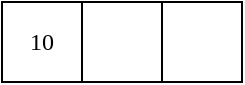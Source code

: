 <mxfile version="13.6.5" pages="12">
    <diagram id="jSflmeTWKZC5N9udb8eS" name="Page-1">
        <mxGraphModel dx="1402" dy="860" grid="1" gridSize="10" guides="1" tooltips="1" connect="1" arrows="1" fold="1" page="1" pageScale="1" pageWidth="800" pageHeight="800" math="0" shadow="0">
            <root>
                <mxCell id="0"/>
                <mxCell id="1" parent="0"/>
                <mxCell id="6" value="10" style="whiteSpace=wrap;html=1;aspect=fixed;fontFamily=Fira Code;" parent="1" vertex="1">
                    <mxGeometry x="340" y="40" width="40" height="40" as="geometry"/>
                </mxCell>
                <mxCell id="3sSBsssJ497s5XPA8a3r-6" value="" style="whiteSpace=wrap;html=1;aspect=fixed;fontFamily=Fira Code;" parent="1" vertex="1">
                    <mxGeometry x="380" y="40" width="40" height="40" as="geometry"/>
                </mxCell>
                <mxCell id="3sSBsssJ497s5XPA8a3r-7" value="" style="whiteSpace=wrap;html=1;aspect=fixed;fontFamily=Fira Code;" parent="1" vertex="1">
                    <mxGeometry x="420" y="40" width="40" height="40" as="geometry"/>
                </mxCell>
            </root>
        </mxGraphModel>
    </diagram>
    <diagram name="Copy of Page-1" id="vW4O04oCvlxqWSpvt2fV">
        <mxGraphModel dx="1402" dy="860" grid="1" gridSize="10" guides="1" tooltips="1" connect="1" arrows="1" fold="1" page="1" pageScale="1" pageWidth="800" pageHeight="800" math="0" shadow="0">
            <root>
                <mxCell id="edkmVFXcTQLYBrRiFU7G-0"/>
                <mxCell id="edkmVFXcTQLYBrRiFU7G-1" parent="edkmVFXcTQLYBrRiFU7G-0"/>
                <mxCell id="edkmVFXcTQLYBrRiFU7G-2" value="5" style="whiteSpace=wrap;html=1;aspect=fixed;fontFamily=Fira Code;" parent="edkmVFXcTQLYBrRiFU7G-1" vertex="1">
                    <mxGeometry x="340" y="40" width="40" height="40" as="geometry"/>
                </mxCell>
                <mxCell id="edkmVFXcTQLYBrRiFU7G-3" value="10" style="whiteSpace=wrap;html=1;aspect=fixed;fontFamily=Fira Code;" parent="edkmVFXcTQLYBrRiFU7G-1" vertex="1">
                    <mxGeometry x="380" y="40" width="40" height="40" as="geometry"/>
                </mxCell>
                <mxCell id="gsvmyzwYFbpRsst4HRaz-0" value="" style="whiteSpace=wrap;html=1;aspect=fixed;fontFamily=Fira Code;" parent="edkmVFXcTQLYBrRiFU7G-1" vertex="1">
                    <mxGeometry x="420" y="40" width="40" height="40" as="geometry"/>
                </mxCell>
            </root>
        </mxGraphModel>
    </diagram>
    <diagram name="Copy of Copy of Page-1" id="3f-eCcMz_Pz4XnxtALBP">
        <mxGraphModel dx="1402" dy="860" grid="1" gridSize="10" guides="1" tooltips="1" connect="1" arrows="1" fold="1" page="1" pageScale="1" pageWidth="800" pageHeight="800" math="0" shadow="0">
            <root>
                <mxCell id="F4AiqEDkDBKOchriZzQ6-0"/>
                <mxCell id="F4AiqEDkDBKOchriZzQ6-1" parent="F4AiqEDkDBKOchriZzQ6-0"/>
                <mxCell id="F4AiqEDkDBKOchriZzQ6-2" value="5" style="whiteSpace=wrap;html=1;aspect=fixed;fontFamily=Fira Code;" parent="F4AiqEDkDBKOchriZzQ6-1" vertex="1">
                    <mxGeometry x="340" y="40" width="40" height="40" as="geometry"/>
                </mxCell>
                <mxCell id="F4AiqEDkDBKOchriZzQ6-3" value="10" style="whiteSpace=wrap;html=1;aspect=fixed;fontFamily=Fira Code;" parent="F4AiqEDkDBKOchriZzQ6-1" vertex="1">
                    <mxGeometry x="380" y="40" width="40" height="40" as="geometry"/>
                </mxCell>
                <mxCell id="F4AiqEDkDBKOchriZzQ6-4" value="50" style="whiteSpace=wrap;html=1;aspect=fixed;fontFamily=Fira Code;" parent="F4AiqEDkDBKOchriZzQ6-1" vertex="1">
                    <mxGeometry x="420" y="40" width="40" height="40" as="geometry"/>
                </mxCell>
            </root>
        </mxGraphModel>
    </diagram>
    <diagram name="Copy of Copy of Copy of Page-1" id="cWSgJ4WwTyV_Buq5GDcI">
        <mxGraphModel dx="1402" dy="860" grid="1" gridSize="10" guides="1" tooltips="1" connect="1" arrows="1" fold="1" page="1" pageScale="1" pageWidth="800" pageHeight="800" math="0" shadow="0">
            <root>
                <mxCell id="eugpAuXFZZ59PvQqNU6A-0"/>
                <mxCell id="eugpAuXFZZ59PvQqNU6A-1" parent="eugpAuXFZZ59PvQqNU6A-0"/>
                <mxCell id="eugpAuXFZZ59PvQqNU6A-2" value="10" style="whiteSpace=wrap;html=1;aspect=fixed;fontFamily=Fira Code;" parent="eugpAuXFZZ59PvQqNU6A-1" vertex="1">
                    <mxGeometry x="340" y="40" width="40" height="40" as="geometry"/>
                </mxCell>
                <mxCell id="o6DHdoXIGCm-vmMk9d78-1" style="edgeStyle=none;rounded=0;orthogonalLoop=1;jettySize=auto;html=1;exitX=0;exitY=1;exitDx=0;exitDy=0;entryX=0.5;entryY=0;entryDx=0;entryDy=0;endArrow=none;endFill=0;fontFamily=Fira Code;" parent="eugpAuXFZZ59PvQqNU6A-1" source="eugpAuXFZZ59PvQqNU6A-3" target="3DvH5JIvGUksHtCnbaT4-1" edge="1">
                    <mxGeometry relative="1" as="geometry"/>
                </mxCell>
                <mxCell id="eugpAuXFZZ59PvQqNU6A-3" value="" style="whiteSpace=wrap;html=1;aspect=fixed;fontFamily=Fira Code;" parent="eugpAuXFZZ59PvQqNU6A-1" vertex="1">
                    <mxGeometry x="380" y="40" width="40" height="40" as="geometry"/>
                </mxCell>
                <mxCell id="eugpAuXFZZ59PvQqNU6A-4" value="" style="whiteSpace=wrap;html=1;aspect=fixed;fontFamily=Fira Code;" parent="eugpAuXFZZ59PvQqNU6A-1" vertex="1">
                    <mxGeometry x="420" y="40" width="40" height="40" as="geometry"/>
                </mxCell>
                <mxCell id="3DvH5JIvGUksHtCnbaT4-0" value="50" style="whiteSpace=wrap;html=1;aspect=fixed;fontFamily=Fira Code;" parent="eugpAuXFZZ59PvQqNU6A-1" vertex="1">
                    <mxGeometry x="260" y="120" width="40" height="40" as="geometry"/>
                </mxCell>
                <mxCell id="3DvH5JIvGUksHtCnbaT4-1" value="" style="whiteSpace=wrap;html=1;aspect=fixed;fontFamily=Fira Code;" parent="eugpAuXFZZ59PvQqNU6A-1" vertex="1">
                    <mxGeometry x="300" y="120" width="40" height="40" as="geometry"/>
                </mxCell>
                <mxCell id="3DvH5JIvGUksHtCnbaT4-2" value="" style="whiteSpace=wrap;html=1;aspect=fixed;fontFamily=Fira Code;" parent="eugpAuXFZZ59PvQqNU6A-1" vertex="1">
                    <mxGeometry x="340" y="120" width="40" height="40" as="geometry"/>
                </mxCell>
                <mxCell id="3DvH5JIvGUksHtCnbaT4-3" value="5" style="whiteSpace=wrap;html=1;aspect=fixed;fontFamily=Fira Code;" parent="eugpAuXFZZ59PvQqNU6A-1" vertex="1">
                    <mxGeometry x="100" y="120" width="40" height="40" as="geometry"/>
                </mxCell>
                <mxCell id="3DvH5JIvGUksHtCnbaT4-4" value="" style="whiteSpace=wrap;html=1;aspect=fixed;fontFamily=Fira Code;" parent="eugpAuXFZZ59PvQqNU6A-1" vertex="1">
                    <mxGeometry x="140" y="120" width="40" height="40" as="geometry"/>
                </mxCell>
                <mxCell id="o6DHdoXIGCm-vmMk9d78-0" style="edgeStyle=none;rounded=0;orthogonalLoop=1;jettySize=auto;html=1;exitX=0.5;exitY=0;exitDx=0;exitDy=0;entryX=0;entryY=1;entryDx=0;entryDy=0;endArrow=none;endFill=0;fontFamily=Fira Code;" parent="eugpAuXFZZ59PvQqNU6A-1" source="3DvH5JIvGUksHtCnbaT4-4" target="eugpAuXFZZ59PvQqNU6A-2" edge="1">
                    <mxGeometry relative="1" as="geometry"/>
                </mxCell>
                <mxCell id="3DvH5JIvGUksHtCnbaT4-5" value="" style="whiteSpace=wrap;html=1;aspect=fixed;fontFamily=Fira Code;" parent="eugpAuXFZZ59PvQqNU6A-1" vertex="1">
                    <mxGeometry x="180" y="120" width="40" height="40" as="geometry"/>
                </mxCell>
            </root>
        </mxGraphModel>
    </diagram>
    <diagram name="Copy of Copy of Copy of Copy of Page-1" id="ow6mjXKGOrk9qTL-9Fiu">
        <mxGraphModel dx="1402" dy="860" grid="1" gridSize="10" guides="1" tooltips="1" connect="1" arrows="1" fold="1" page="1" pageScale="1" pageWidth="800" pageHeight="800" math="0" shadow="0">
            <root>
                <mxCell id="bh-Q_smUvotEOLrtS8Co-0"/>
                <mxCell id="bh-Q_smUvotEOLrtS8Co-1" parent="bh-Q_smUvotEOLrtS8Co-0"/>
                <mxCell id="bh-Q_smUvotEOLrtS8Co-2" value="10" style="whiteSpace=wrap;html=1;aspect=fixed;fontFamily=Fira Code;" parent="bh-Q_smUvotEOLrtS8Co-1" vertex="1">
                    <mxGeometry x="340" y="40" width="40" height="40" as="geometry"/>
                </mxCell>
                <mxCell id="bh-Q_smUvotEOLrtS8Co-3" style="edgeStyle=none;rounded=0;orthogonalLoop=1;jettySize=auto;html=1;exitX=0;exitY=1;exitDx=0;exitDy=0;entryX=0.5;entryY=0;entryDx=0;entryDy=0;endArrow=none;endFill=0;fontFamily=Fira Code;" parent="bh-Q_smUvotEOLrtS8Co-1" source="bh-Q_smUvotEOLrtS8Co-4" target="bh-Q_smUvotEOLrtS8Co-7" edge="1">
                    <mxGeometry relative="1" as="geometry"/>
                </mxCell>
                <mxCell id="bh-Q_smUvotEOLrtS8Co-4" value="" style="whiteSpace=wrap;html=1;aspect=fixed;fontFamily=Fira Code;" parent="bh-Q_smUvotEOLrtS8Co-1" vertex="1">
                    <mxGeometry x="380" y="40" width="40" height="40" as="geometry"/>
                </mxCell>
                <mxCell id="bh-Q_smUvotEOLrtS8Co-5" value="" style="whiteSpace=wrap;html=1;aspect=fixed;fontFamily=Fira Code;" parent="bh-Q_smUvotEOLrtS8Co-1" vertex="1">
                    <mxGeometry x="420" y="40" width="40" height="40" as="geometry"/>
                </mxCell>
                <mxCell id="bh-Q_smUvotEOLrtS8Co-6" value="35" style="whiteSpace=wrap;html=1;aspect=fixed;fontFamily=Fira Code;" parent="bh-Q_smUvotEOLrtS8Co-1" vertex="1">
                    <mxGeometry x="260" y="120" width="40" height="40" as="geometry"/>
                </mxCell>
                <mxCell id="bh-Q_smUvotEOLrtS8Co-7" value="50" style="whiteSpace=wrap;html=1;aspect=fixed;fontFamily=Fira Code;" parent="bh-Q_smUvotEOLrtS8Co-1" vertex="1">
                    <mxGeometry x="300" y="120" width="40" height="40" as="geometry"/>
                </mxCell>
                <mxCell id="bh-Q_smUvotEOLrtS8Co-8" value="" style="whiteSpace=wrap;html=1;aspect=fixed;fontFamily=Fira Code;" parent="bh-Q_smUvotEOLrtS8Co-1" vertex="1">
                    <mxGeometry x="340" y="120" width="40" height="40" as="geometry"/>
                </mxCell>
                <mxCell id="bh-Q_smUvotEOLrtS8Co-9" value="5" style="whiteSpace=wrap;html=1;aspect=fixed;fontFamily=Fira Code;" parent="bh-Q_smUvotEOLrtS8Co-1" vertex="1">
                    <mxGeometry x="100" y="120" width="40" height="40" as="geometry"/>
                </mxCell>
                <mxCell id="bh-Q_smUvotEOLrtS8Co-10" value="" style="whiteSpace=wrap;html=1;aspect=fixed;fontFamily=Fira Code;" parent="bh-Q_smUvotEOLrtS8Co-1" vertex="1">
                    <mxGeometry x="140" y="120" width="40" height="40" as="geometry"/>
                </mxCell>
                <mxCell id="bh-Q_smUvotEOLrtS8Co-11" style="edgeStyle=none;rounded=0;orthogonalLoop=1;jettySize=auto;html=1;exitX=0.5;exitY=0;exitDx=0;exitDy=0;entryX=0;entryY=1;entryDx=0;entryDy=0;endArrow=none;endFill=0;fontFamily=Fira Code;" parent="bh-Q_smUvotEOLrtS8Co-1" source="bh-Q_smUvotEOLrtS8Co-10" target="bh-Q_smUvotEOLrtS8Co-2" edge="1">
                    <mxGeometry relative="1" as="geometry"/>
                </mxCell>
                <mxCell id="bh-Q_smUvotEOLrtS8Co-12" value="" style="whiteSpace=wrap;html=1;aspect=fixed;fontFamily=Fira Code;" parent="bh-Q_smUvotEOLrtS8Co-1" vertex="1">
                    <mxGeometry x="180" y="120" width="40" height="40" as="geometry"/>
                </mxCell>
            </root>
        </mxGraphModel>
    </diagram>
    <diagram name="Copy of Copy of Copy of Copy of Copy of Page-1" id="eTb29d6EsC4kxwq8kTm0">
        <mxGraphModel dx="1402" dy="860" grid="1" gridSize="10" guides="1" tooltips="1" connect="1" arrows="1" fold="1" page="1" pageScale="1" pageWidth="800" pageHeight="800" math="0" shadow="0">
            <root>
                <mxCell id="wp5Nh7wE5JxuKt0Tf9Hm-0"/>
                <mxCell id="wp5Nh7wE5JxuKt0Tf9Hm-1" parent="wp5Nh7wE5JxuKt0Tf9Hm-0"/>
                <mxCell id="wp5Nh7wE5JxuKt0Tf9Hm-2" value="10" style="whiteSpace=wrap;html=1;aspect=fixed;fontFamily=Fira Code;" parent="wp5Nh7wE5JxuKt0Tf9Hm-1" vertex="1">
                    <mxGeometry x="340" y="40" width="40" height="40" as="geometry"/>
                </mxCell>
                <mxCell id="wp5Nh7wE5JxuKt0Tf9Hm-3" style="edgeStyle=none;rounded=0;orthogonalLoop=1;jettySize=auto;html=1;exitX=0;exitY=1;exitDx=0;exitDy=0;entryX=0.5;entryY=0;entryDx=0;entryDy=0;endArrow=none;endFill=0;fontFamily=Fira Code;" parent="wp5Nh7wE5JxuKt0Tf9Hm-1" source="wp5Nh7wE5JxuKt0Tf9Hm-4" target="wp5Nh7wE5JxuKt0Tf9Hm-7" edge="1">
                    <mxGeometry relative="1" as="geometry"/>
                </mxCell>
                <mxCell id="wp5Nh7wE5JxuKt0Tf9Hm-4" value="" style="whiteSpace=wrap;html=1;aspect=fixed;fontFamily=Fira Code;" parent="wp5Nh7wE5JxuKt0Tf9Hm-1" vertex="1">
                    <mxGeometry x="380" y="40" width="40" height="40" as="geometry"/>
                </mxCell>
                <mxCell id="wp5Nh7wE5JxuKt0Tf9Hm-5" value="" style="whiteSpace=wrap;html=1;aspect=fixed;fontFamily=Fira Code;" parent="wp5Nh7wE5JxuKt0Tf9Hm-1" vertex="1">
                    <mxGeometry x="420" y="40" width="40" height="40" as="geometry"/>
                </mxCell>
                <mxCell id="wp5Nh7wE5JxuKt0Tf9Hm-6" value="35" style="whiteSpace=wrap;html=1;aspect=fixed;fontFamily=Fira Code;" parent="wp5Nh7wE5JxuKt0Tf9Hm-1" vertex="1">
                    <mxGeometry x="260" y="120" width="40" height="40" as="geometry"/>
                </mxCell>
                <mxCell id="wp5Nh7wE5JxuKt0Tf9Hm-7" value="40" style="whiteSpace=wrap;html=1;aspect=fixed;fontFamily=Fira Code;" parent="wp5Nh7wE5JxuKt0Tf9Hm-1" vertex="1">
                    <mxGeometry x="300" y="120" width="40" height="40" as="geometry"/>
                </mxCell>
                <mxCell id="wp5Nh7wE5JxuKt0Tf9Hm-8" value="50" style="whiteSpace=wrap;html=1;aspect=fixed;fontFamily=Fira Code;" parent="wp5Nh7wE5JxuKt0Tf9Hm-1" vertex="1">
                    <mxGeometry x="340" y="120" width="40" height="40" as="geometry"/>
                </mxCell>
                <mxCell id="wp5Nh7wE5JxuKt0Tf9Hm-9" value="5" style="whiteSpace=wrap;html=1;aspect=fixed;fontFamily=Fira Code;" parent="wp5Nh7wE5JxuKt0Tf9Hm-1" vertex="1">
                    <mxGeometry x="100" y="120" width="40" height="40" as="geometry"/>
                </mxCell>
                <mxCell id="wp5Nh7wE5JxuKt0Tf9Hm-10" value="" style="whiteSpace=wrap;html=1;aspect=fixed;fontFamily=Fira Code;" parent="wp5Nh7wE5JxuKt0Tf9Hm-1" vertex="1">
                    <mxGeometry x="140" y="120" width="40" height="40" as="geometry"/>
                </mxCell>
                <mxCell id="wp5Nh7wE5JxuKt0Tf9Hm-11" style="edgeStyle=none;rounded=0;orthogonalLoop=1;jettySize=auto;html=1;exitX=0.5;exitY=0;exitDx=0;exitDy=0;entryX=0;entryY=1;entryDx=0;entryDy=0;endArrow=none;endFill=0;fontFamily=Fira Code;" parent="wp5Nh7wE5JxuKt0Tf9Hm-1" source="wp5Nh7wE5JxuKt0Tf9Hm-10" target="wp5Nh7wE5JxuKt0Tf9Hm-2" edge="1">
                    <mxGeometry relative="1" as="geometry"/>
                </mxCell>
                <mxCell id="wp5Nh7wE5JxuKt0Tf9Hm-12" value="" style="whiteSpace=wrap;html=1;aspect=fixed;fontFamily=Fira Code;" parent="wp5Nh7wE5JxuKt0Tf9Hm-1" vertex="1">
                    <mxGeometry x="180" y="120" width="40" height="40" as="geometry"/>
                </mxCell>
            </root>
        </mxGraphModel>
    </diagram>
    <diagram name="Copy of Copy of Copy of Copy of Copy of Copy of Copy of Page-1" id="FwIlke-cni1KL6696ZxX">
        <mxGraphModel dx="1402" dy="860" grid="1" gridSize="10" guides="1" tooltips="1" connect="1" arrows="1" fold="1" page="1" pageScale="1" pageWidth="800" pageHeight="800" math="0" shadow="0">
            <root>
                <mxCell id="Q0WurAzwjxZzjut6yVpk-0"/>
                <mxCell id="Q0WurAzwjxZzjut6yVpk-1" parent="Q0WurAzwjxZzjut6yVpk-0"/>
                <mxCell id="Q0WurAzwjxZzjut6yVpk-2" value="10" style="whiteSpace=wrap;html=1;aspect=fixed;fontFamily=Fira Code;" parent="Q0WurAzwjxZzjut6yVpk-1" vertex="1">
                    <mxGeometry x="340" y="40" width="40" height="40" as="geometry"/>
                </mxCell>
                <mxCell id="Q0WurAzwjxZzjut6yVpk-3" style="edgeStyle=none;rounded=0;orthogonalLoop=1;jettySize=auto;html=1;exitX=0;exitY=1;exitDx=0;exitDy=0;entryX=0.5;entryY=0;entryDx=0;entryDy=0;endArrow=none;endFill=0;fontFamily=Fira Code;" parent="Q0WurAzwjxZzjut6yVpk-1" source="Q0WurAzwjxZzjut6yVpk-4" target="Q0WurAzwjxZzjut6yVpk-7" edge="1">
                    <mxGeometry relative="1" as="geometry"/>
                </mxCell>
                <mxCell id="Q0WurAzwjxZzjut6yVpk-4" value="40" style="whiteSpace=wrap;html=1;aspect=fixed;fontFamily=Fira Code;" parent="Q0WurAzwjxZzjut6yVpk-1" vertex="1">
                    <mxGeometry x="380" y="40" width="40" height="40" as="geometry"/>
                </mxCell>
                <mxCell id="Q0WurAzwjxZzjut6yVpk-5" value="" style="whiteSpace=wrap;html=1;aspect=fixed;fontFamily=Fira Code;" parent="Q0WurAzwjxZzjut6yVpk-1" vertex="1">
                    <mxGeometry x="420" y="40" width="40" height="40" as="geometry"/>
                </mxCell>
                <mxCell id="Q0WurAzwjxZzjut6yVpk-6" value="35" style="whiteSpace=wrap;html=1;aspect=fixed;fontFamily=Fira Code;" parent="Q0WurAzwjxZzjut6yVpk-1" vertex="1">
                    <mxGeometry x="260" y="120" width="40" height="40" as="geometry"/>
                </mxCell>
                <mxCell id="Q0WurAzwjxZzjut6yVpk-7" value="50" style="whiteSpace=wrap;html=1;aspect=fixed;fontFamily=Fira Code;" parent="Q0WurAzwjxZzjut6yVpk-1" vertex="1">
                    <mxGeometry x="300" y="120" width="40" height="40" as="geometry"/>
                </mxCell>
                <mxCell id="Q0WurAzwjxZzjut6yVpk-8" value="" style="whiteSpace=wrap;html=1;aspect=fixed;fontFamily=Fira Code;" parent="Q0WurAzwjxZzjut6yVpk-1" vertex="1">
                    <mxGeometry x="340" y="120" width="40" height="40" as="geometry"/>
                </mxCell>
                <mxCell id="Q0WurAzwjxZzjut6yVpk-9" value="5" style="whiteSpace=wrap;html=1;aspect=fixed;fontFamily=Fira Code;" parent="Q0WurAzwjxZzjut6yVpk-1" vertex="1">
                    <mxGeometry x="100" y="120" width="40" height="40" as="geometry"/>
                </mxCell>
                <mxCell id="Q0WurAzwjxZzjut6yVpk-10" value="" style="whiteSpace=wrap;html=1;aspect=fixed;fontFamily=Fira Code;" parent="Q0WurAzwjxZzjut6yVpk-1" vertex="1">
                    <mxGeometry x="140" y="120" width="40" height="40" as="geometry"/>
                </mxCell>
                <mxCell id="Q0WurAzwjxZzjut6yVpk-11" style="edgeStyle=none;rounded=0;orthogonalLoop=1;jettySize=auto;html=1;exitX=0.5;exitY=0;exitDx=0;exitDy=0;entryX=0;entryY=1;entryDx=0;entryDy=0;endArrow=none;endFill=0;fontFamily=Fira Code;" parent="Q0WurAzwjxZzjut6yVpk-1" source="Q0WurAzwjxZzjut6yVpk-10" target="Q0WurAzwjxZzjut6yVpk-2" edge="1">
                    <mxGeometry relative="1" as="geometry"/>
                </mxCell>
                <mxCell id="Q0WurAzwjxZzjut6yVpk-12" value="" style="whiteSpace=wrap;html=1;aspect=fixed;fontFamily=Fira Code;" parent="Q0WurAzwjxZzjut6yVpk-1" vertex="1">
                    <mxGeometry x="180" y="120" width="40" height="40" as="geometry"/>
                </mxCell>
            </root>
        </mxGraphModel>
    </diagram>
    <diagram name="Copy of Copy of Copy of Copy of Copy of Page-1" id="f0iGm5zRgIjHa1wngtVd">
        <mxGraphModel dx="1402" dy="860" grid="1" gridSize="10" guides="1" tooltips="1" connect="1" arrows="1" fold="1" page="1" pageScale="1" pageWidth="800" pageHeight="800" math="0" shadow="0">
            <root>
                <mxCell id="0JRxPiAjr7n6Qn1yzCB9-0"/>
                <mxCell id="0JRxPiAjr7n6Qn1yzCB9-1" parent="0JRxPiAjr7n6Qn1yzCB9-0"/>
                <mxCell id="0JRxPiAjr7n6Qn1yzCB9-2" value="10" style="whiteSpace=wrap;html=1;aspect=fixed;fontFamily=Fira Code;" parent="0JRxPiAjr7n6Qn1yzCB9-1" vertex="1">
                    <mxGeometry x="340" y="40" width="40" height="40" as="geometry"/>
                </mxCell>
                <mxCell id="0JRxPiAjr7n6Qn1yzCB9-3" style="edgeStyle=none;rounded=0;orthogonalLoop=1;jettySize=auto;html=1;exitX=0;exitY=1;exitDx=0;exitDy=0;entryX=0.5;entryY=0;entryDx=0;entryDy=0;endArrow=none;endFill=0;fontFamily=Fira Code;" parent="0JRxPiAjr7n6Qn1yzCB9-1" source="0JRxPiAjr7n6Qn1yzCB9-4" target="0JRxPiAjr7n6Qn1yzCB9-7" edge="1">
                    <mxGeometry relative="1" as="geometry"/>
                </mxCell>
                <mxCell id="0JRxPiAjr7n6Qn1yzCB9-16" style="edgeStyle=none;rounded=0;orthogonalLoop=1;jettySize=auto;html=1;exitX=1;exitY=1;exitDx=0;exitDy=0;entryX=0.5;entryY=0;entryDx=0;entryDy=0;endArrow=none;endFill=0;fontFamily=Fira Code;" parent="0JRxPiAjr7n6Qn1yzCB9-1" source="0JRxPiAjr7n6Qn1yzCB9-4" target="0JRxPiAjr7n6Qn1yzCB9-14" edge="1">
                    <mxGeometry relative="1" as="geometry"/>
                </mxCell>
                <mxCell id="0JRxPiAjr7n6Qn1yzCB9-4" value="40" style="whiteSpace=wrap;html=1;aspect=fixed;fontFamily=Fira Code;" parent="0JRxPiAjr7n6Qn1yzCB9-1" vertex="1">
                    <mxGeometry x="380" y="40" width="40" height="40" as="geometry"/>
                </mxCell>
                <mxCell id="0JRxPiAjr7n6Qn1yzCB9-5" value="" style="whiteSpace=wrap;html=1;aspect=fixed;fontFamily=Fira Code;" parent="0JRxPiAjr7n6Qn1yzCB9-1" vertex="1">
                    <mxGeometry x="420" y="40" width="40" height="40" as="geometry"/>
                </mxCell>
                <mxCell id="0JRxPiAjr7n6Qn1yzCB9-6" value="35" style="whiteSpace=wrap;html=1;aspect=fixed;fontFamily=Fira Code;" parent="0JRxPiAjr7n6Qn1yzCB9-1" vertex="1">
                    <mxGeometry x="260" y="120" width="40" height="40" as="geometry"/>
                </mxCell>
                <mxCell id="0JRxPiAjr7n6Qn1yzCB9-7" value="50" style="whiteSpace=wrap;html=1;aspect=fixed;fontFamily=Fira Code;" parent="0JRxPiAjr7n6Qn1yzCB9-1" vertex="1">
                    <mxGeometry x="300" y="120" width="40" height="40" as="geometry"/>
                </mxCell>
                <mxCell id="0JRxPiAjr7n6Qn1yzCB9-8" value="" style="whiteSpace=wrap;html=1;aspect=fixed;fontFamily=Fira Code;" parent="0JRxPiAjr7n6Qn1yzCB9-1" vertex="1">
                    <mxGeometry x="340" y="120" width="40" height="40" as="geometry"/>
                </mxCell>
                <mxCell id="0JRxPiAjr7n6Qn1yzCB9-9" value="5" style="whiteSpace=wrap;html=1;aspect=fixed;fontFamily=Fira Code;" parent="0JRxPiAjr7n6Qn1yzCB9-1" vertex="1">
                    <mxGeometry x="100" y="120" width="40" height="40" as="geometry"/>
                </mxCell>
                <mxCell id="0JRxPiAjr7n6Qn1yzCB9-10" value="" style="whiteSpace=wrap;html=1;aspect=fixed;fontFamily=Fira Code;" parent="0JRxPiAjr7n6Qn1yzCB9-1" vertex="1">
                    <mxGeometry x="140" y="120" width="40" height="40" as="geometry"/>
                </mxCell>
                <mxCell id="0JRxPiAjr7n6Qn1yzCB9-11" style="edgeStyle=none;rounded=0;orthogonalLoop=1;jettySize=auto;html=1;exitX=0.5;exitY=0;exitDx=0;exitDy=0;entryX=0;entryY=1;entryDx=0;entryDy=0;endArrow=none;endFill=0;fontFamily=Fira Code;" parent="0JRxPiAjr7n6Qn1yzCB9-1" source="0JRxPiAjr7n6Qn1yzCB9-10" target="0JRxPiAjr7n6Qn1yzCB9-2" edge="1">
                    <mxGeometry relative="1" as="geometry"/>
                </mxCell>
                <mxCell id="0JRxPiAjr7n6Qn1yzCB9-12" value="" style="whiteSpace=wrap;html=1;aspect=fixed;fontFamily=Fira Code;" parent="0JRxPiAjr7n6Qn1yzCB9-1" vertex="1">
                    <mxGeometry x="180" y="120" width="40" height="40" as="geometry"/>
                </mxCell>
                <mxCell id="0JRxPiAjr7n6Qn1yzCB9-13" value="" style="whiteSpace=wrap;html=1;aspect=fixed;fontFamily=Fira Code;" parent="0JRxPiAjr7n6Qn1yzCB9-1" vertex="1">
                    <mxGeometry x="420" y="120" width="40" height="40" as="geometry"/>
                </mxCell>
                <mxCell id="0JRxPiAjr7n6Qn1yzCB9-14" value="" style="whiteSpace=wrap;html=1;aspect=fixed;fontFamily=Fira Code;" parent="0JRxPiAjr7n6Qn1yzCB9-1" vertex="1">
                    <mxGeometry x="460" y="120" width="40" height="40" as="geometry"/>
                </mxCell>
                <mxCell id="0JRxPiAjr7n6Qn1yzCB9-15" value="" style="whiteSpace=wrap;html=1;aspect=fixed;fontFamily=Fira Code;" parent="0JRxPiAjr7n6Qn1yzCB9-1" vertex="1">
                    <mxGeometry x="500" y="120" width="40" height="40" as="geometry"/>
                </mxCell>
            </root>
        </mxGraphModel>
    </diagram>
    <diagram name="Copy of Copy of Copy of Copy of Copy of Copy of Page-1" id="-dGYWWlTF0H0IH7NlxBO">
        <mxGraphModel dx="1402" dy="860" grid="1" gridSize="10" guides="1" tooltips="1" connect="1" arrows="1" fold="1" page="1" pageScale="1" pageWidth="800" pageHeight="800" math="0" shadow="0">
            <root>
                <mxCell id="K9XlWrbIlJe3Oy5vcTGZ-0"/>
                <mxCell id="K9XlWrbIlJe3Oy5vcTGZ-1" parent="K9XlWrbIlJe3Oy5vcTGZ-0"/>
                <mxCell id="K9XlWrbIlJe3Oy5vcTGZ-2" value="10" style="whiteSpace=wrap;html=1;aspect=fixed;fontFamily=Fira Code;" parent="K9XlWrbIlJe3Oy5vcTGZ-1" vertex="1">
                    <mxGeometry x="340" y="40" width="40" height="40" as="geometry"/>
                </mxCell>
                <mxCell id="K9XlWrbIlJe3Oy5vcTGZ-3" style="edgeStyle=none;rounded=0;orthogonalLoop=1;jettySize=auto;html=1;exitX=0;exitY=1;exitDx=0;exitDy=0;entryX=0.5;entryY=0;entryDx=0;entryDy=0;endArrow=none;endFill=0;fontFamily=Fira Code;" parent="K9XlWrbIlJe3Oy5vcTGZ-1" source="K9XlWrbIlJe3Oy5vcTGZ-5" target="K9XlWrbIlJe3Oy5vcTGZ-8" edge="1">
                    <mxGeometry relative="1" as="geometry"/>
                </mxCell>
                <mxCell id="K9XlWrbIlJe3Oy5vcTGZ-4" style="edgeStyle=none;rounded=0;orthogonalLoop=1;jettySize=auto;html=1;exitX=1;exitY=1;exitDx=0;exitDy=0;entryX=0.5;entryY=0;entryDx=0;entryDy=0;endArrow=none;endFill=0;fontFamily=Fira Code;" parent="K9XlWrbIlJe3Oy5vcTGZ-1" source="K9XlWrbIlJe3Oy5vcTGZ-5" target="K9XlWrbIlJe3Oy5vcTGZ-15" edge="1">
                    <mxGeometry relative="1" as="geometry"/>
                </mxCell>
                <mxCell id="K9XlWrbIlJe3Oy5vcTGZ-5" value="40" style="whiteSpace=wrap;html=1;aspect=fixed;fontFamily=Fira Code;" parent="K9XlWrbIlJe3Oy5vcTGZ-1" vertex="1">
                    <mxGeometry x="380" y="40" width="40" height="40" as="geometry"/>
                </mxCell>
                <mxCell id="K9XlWrbIlJe3Oy5vcTGZ-6" value="" style="whiteSpace=wrap;html=1;aspect=fixed;fontFamily=Fira Code;" parent="K9XlWrbIlJe3Oy5vcTGZ-1" vertex="1">
                    <mxGeometry x="420" y="40" width="40" height="40" as="geometry"/>
                </mxCell>
                <mxCell id="K9XlWrbIlJe3Oy5vcTGZ-7" value="35" style="whiteSpace=wrap;html=1;aspect=fixed;fontFamily=Fira Code;" parent="K9XlWrbIlJe3Oy5vcTGZ-1" vertex="1">
                    <mxGeometry x="260" y="120" width="40" height="40" as="geometry"/>
                </mxCell>
                <mxCell id="K9XlWrbIlJe3Oy5vcTGZ-8" value="" style="whiteSpace=wrap;html=1;aspect=fixed;fontFamily=Fira Code;" parent="K9XlWrbIlJe3Oy5vcTGZ-1" vertex="1">
                    <mxGeometry x="300" y="120" width="40" height="40" as="geometry"/>
                </mxCell>
                <mxCell id="K9XlWrbIlJe3Oy5vcTGZ-9" value="" style="whiteSpace=wrap;html=1;aspect=fixed;fontFamily=Fira Code;" parent="K9XlWrbIlJe3Oy5vcTGZ-1" vertex="1">
                    <mxGeometry x="340" y="120" width="40" height="40" as="geometry"/>
                </mxCell>
                <mxCell id="K9XlWrbIlJe3Oy5vcTGZ-10" value="5" style="whiteSpace=wrap;html=1;aspect=fixed;fontFamily=Fira Code;" parent="K9XlWrbIlJe3Oy5vcTGZ-1" vertex="1">
                    <mxGeometry x="100" y="120" width="40" height="40" as="geometry"/>
                </mxCell>
                <mxCell id="K9XlWrbIlJe3Oy5vcTGZ-11" value="" style="whiteSpace=wrap;html=1;aspect=fixed;fontFamily=Fira Code;" parent="K9XlWrbIlJe3Oy5vcTGZ-1" vertex="1">
                    <mxGeometry x="140" y="120" width="40" height="40" as="geometry"/>
                </mxCell>
                <mxCell id="K9XlWrbIlJe3Oy5vcTGZ-12" style="edgeStyle=none;rounded=0;orthogonalLoop=1;jettySize=auto;html=1;exitX=0.5;exitY=0;exitDx=0;exitDy=0;entryX=0;entryY=1;entryDx=0;entryDy=0;endArrow=none;endFill=0;fontFamily=Fira Code;" parent="K9XlWrbIlJe3Oy5vcTGZ-1" source="K9XlWrbIlJe3Oy5vcTGZ-11" target="K9XlWrbIlJe3Oy5vcTGZ-2" edge="1">
                    <mxGeometry relative="1" as="geometry"/>
                </mxCell>
                <mxCell id="K9XlWrbIlJe3Oy5vcTGZ-13" value="" style="whiteSpace=wrap;html=1;aspect=fixed;fontFamily=Fira Code;" parent="K9XlWrbIlJe3Oy5vcTGZ-1" vertex="1">
                    <mxGeometry x="180" y="120" width="40" height="40" as="geometry"/>
                </mxCell>
                <mxCell id="K9XlWrbIlJe3Oy5vcTGZ-14" value="50" style="whiteSpace=wrap;html=1;aspect=fixed;fontFamily=Fira Code;" parent="K9XlWrbIlJe3Oy5vcTGZ-1" vertex="1">
                    <mxGeometry x="420" y="120" width="40" height="40" as="geometry"/>
                </mxCell>
                <mxCell id="K9XlWrbIlJe3Oy5vcTGZ-15" value="" style="whiteSpace=wrap;html=1;aspect=fixed;fontFamily=Fira Code;" parent="K9XlWrbIlJe3Oy5vcTGZ-1" vertex="1">
                    <mxGeometry x="460" y="120" width="40" height="40" as="geometry"/>
                </mxCell>
                <mxCell id="K9XlWrbIlJe3Oy5vcTGZ-16" value="" style="whiteSpace=wrap;html=1;aspect=fixed;fontFamily=Fira Code;" parent="K9XlWrbIlJe3Oy5vcTGZ-1" vertex="1">
                    <mxGeometry x="500" y="120" width="40" height="40" as="geometry"/>
                </mxCell>
            </root>
        </mxGraphModel>
    </diagram>
    <diagram name="Copy of Copy of Copy of Copy of Copy of Copy of Page-1" id="wqVmbMQT4xkudiFIsfeP">
        <mxGraphModel dx="1402" dy="860" grid="1" gridSize="10" guides="1" tooltips="1" connect="1" arrows="1" fold="1" page="1" pageScale="1" pageWidth="800" pageHeight="800" math="0" shadow="0">
            <root>
                <mxCell id="uyf4NqLMIOiE3qI-rST1-0"/>
                <mxCell id="uyf4NqLMIOiE3qI-rST1-1" parent="uyf4NqLMIOiE3qI-rST1-0"/>
                <mxCell id="uyf4NqLMIOiE3qI-rST1-2" value="10" style="whiteSpace=wrap;html=1;aspect=fixed;fontFamily=Fira Code;" parent="uyf4NqLMIOiE3qI-rST1-1" vertex="1">
                    <mxGeometry x="340" y="40" width="40" height="40" as="geometry"/>
                </mxCell>
                <mxCell id="uyf4NqLMIOiE3qI-rST1-3" style="edgeStyle=none;rounded=0;orthogonalLoop=1;jettySize=auto;html=1;exitX=0;exitY=1;exitDx=0;exitDy=0;entryX=0.5;entryY=0;entryDx=0;entryDy=0;endArrow=none;endFill=0;fontFamily=Fira Code;" parent="uyf4NqLMIOiE3qI-rST1-1" source="uyf4NqLMIOiE3qI-rST1-5" target="uyf4NqLMIOiE3qI-rST1-8" edge="1">
                    <mxGeometry relative="1" as="geometry"/>
                </mxCell>
                <mxCell id="uyf4NqLMIOiE3qI-rST1-4" style="edgeStyle=none;rounded=0;orthogonalLoop=1;jettySize=auto;html=1;exitX=1;exitY=1;exitDx=0;exitDy=0;entryX=0.5;entryY=0;entryDx=0;entryDy=0;endArrow=none;endFill=0;fontFamily=Fira Code;" parent="uyf4NqLMIOiE3qI-rST1-1" source="uyf4NqLMIOiE3qI-rST1-5" target="uyf4NqLMIOiE3qI-rST1-15" edge="1">
                    <mxGeometry relative="1" as="geometry"/>
                </mxCell>
                <mxCell id="uyf4NqLMIOiE3qI-rST1-5" value="40" style="whiteSpace=wrap;html=1;aspect=fixed;fontFamily=Fira Code;" parent="uyf4NqLMIOiE3qI-rST1-1" vertex="1">
                    <mxGeometry x="380" y="40" width="40" height="40" as="geometry"/>
                </mxCell>
                <mxCell id="uyf4NqLMIOiE3qI-rST1-6" value="" style="whiteSpace=wrap;html=1;aspect=fixed;fontFamily=Fira Code;" parent="uyf4NqLMIOiE3qI-rST1-1" vertex="1">
                    <mxGeometry x="420" y="40" width="40" height="40" as="geometry"/>
                </mxCell>
                <mxCell id="uyf4NqLMIOiE3qI-rST1-7" value="15" style="whiteSpace=wrap;html=1;aspect=fixed;fontFamily=Fira Code;" parent="uyf4NqLMIOiE3qI-rST1-1" vertex="1">
                    <mxGeometry x="260" y="120" width="40" height="40" as="geometry"/>
                </mxCell>
                <mxCell id="uyf4NqLMIOiE3qI-rST1-8" value="35" style="whiteSpace=wrap;html=1;aspect=fixed;fontFamily=Fira Code;" parent="uyf4NqLMIOiE3qI-rST1-1" vertex="1">
                    <mxGeometry x="300" y="120" width="40" height="40" as="geometry"/>
                </mxCell>
                <mxCell id="uyf4NqLMIOiE3qI-rST1-9" value="" style="whiteSpace=wrap;html=1;aspect=fixed;fontFamily=Fira Code;" parent="uyf4NqLMIOiE3qI-rST1-1" vertex="1">
                    <mxGeometry x="340" y="120" width="40" height="40" as="geometry"/>
                </mxCell>
                <mxCell id="uyf4NqLMIOiE3qI-rST1-10" value="5" style="whiteSpace=wrap;html=1;aspect=fixed;fontFamily=Fira Code;" parent="uyf4NqLMIOiE3qI-rST1-1" vertex="1">
                    <mxGeometry x="100" y="120" width="40" height="40" as="geometry"/>
                </mxCell>
                <mxCell id="uyf4NqLMIOiE3qI-rST1-11" value="" style="whiteSpace=wrap;html=1;aspect=fixed;fontFamily=Fira Code;" parent="uyf4NqLMIOiE3qI-rST1-1" vertex="1">
                    <mxGeometry x="140" y="120" width="40" height="40" as="geometry"/>
                </mxCell>
                <mxCell id="uyf4NqLMIOiE3qI-rST1-12" style="edgeStyle=none;rounded=0;orthogonalLoop=1;jettySize=auto;html=1;exitX=0.5;exitY=0;exitDx=0;exitDy=0;entryX=0;entryY=1;entryDx=0;entryDy=0;endArrow=none;endFill=0;fontFamily=Fira Code;" parent="uyf4NqLMIOiE3qI-rST1-1" source="uyf4NqLMIOiE3qI-rST1-11" target="uyf4NqLMIOiE3qI-rST1-2" edge="1">
                    <mxGeometry relative="1" as="geometry"/>
                </mxCell>
                <mxCell id="uyf4NqLMIOiE3qI-rST1-13" value="" style="whiteSpace=wrap;html=1;aspect=fixed;fontFamily=Fira Code;" parent="uyf4NqLMIOiE3qI-rST1-1" vertex="1">
                    <mxGeometry x="180" y="120" width="40" height="40" as="geometry"/>
                </mxCell>
                <mxCell id="uyf4NqLMIOiE3qI-rST1-14" value="50" style="whiteSpace=wrap;html=1;aspect=fixed;fontFamily=Fira Code;" parent="uyf4NqLMIOiE3qI-rST1-1" vertex="1">
                    <mxGeometry x="420" y="120" width="40" height="40" as="geometry"/>
                </mxCell>
                <mxCell id="uyf4NqLMIOiE3qI-rST1-15" value="" style="whiteSpace=wrap;html=1;aspect=fixed;fontFamily=Fira Code;" parent="uyf4NqLMIOiE3qI-rST1-1" vertex="1">
                    <mxGeometry x="460" y="120" width="40" height="40" as="geometry"/>
                </mxCell>
                <mxCell id="uyf4NqLMIOiE3qI-rST1-16" value="" style="whiteSpace=wrap;html=1;aspect=fixed;fontFamily=Fira Code;" parent="uyf4NqLMIOiE3qI-rST1-1" vertex="1">
                    <mxGeometry x="500" y="120" width="40" height="40" as="geometry"/>
                </mxCell>
            </root>
        </mxGraphModel>
    </diagram>
    <diagram name="Copy of Copy of Copy of Copy of Copy of Copy of Copy of Page-1" id="kQtmSw57SXB7Nj4578v1">
        <mxGraphModel dx="1402" dy="860" grid="1" gridSize="10" guides="1" tooltips="1" connect="1" arrows="1" fold="1" page="1" pageScale="1" pageWidth="800" pageHeight="800" math="0" shadow="0">
            <root>
                <mxCell id="AIriICVnCUw-iJRgkBQp-0"/>
                <mxCell id="AIriICVnCUw-iJRgkBQp-1" parent="AIriICVnCUw-iJRgkBQp-0"/>
                <mxCell id="AIriICVnCUw-iJRgkBQp-2" value="10" style="whiteSpace=wrap;html=1;aspect=fixed;fontFamily=Fira Code;" parent="AIriICVnCUw-iJRgkBQp-1" vertex="1">
                    <mxGeometry x="340" y="40" width="40" height="40" as="geometry"/>
                </mxCell>
                <mxCell id="AIriICVnCUw-iJRgkBQp-3" style="edgeStyle=none;rounded=0;orthogonalLoop=1;jettySize=auto;html=1;exitX=0;exitY=1;exitDx=0;exitDy=0;entryX=0.5;entryY=0;entryDx=0;entryDy=0;endArrow=none;endFill=0;fontFamily=Fira Code;" parent="AIriICVnCUw-iJRgkBQp-1" source="AIriICVnCUw-iJRgkBQp-5" target="AIriICVnCUw-iJRgkBQp-8" edge="1">
                    <mxGeometry relative="1" as="geometry"/>
                </mxCell>
                <mxCell id="AIriICVnCUw-iJRgkBQp-4" style="edgeStyle=none;rounded=0;orthogonalLoop=1;jettySize=auto;html=1;exitX=1;exitY=1;exitDx=0;exitDy=0;entryX=0.5;entryY=0;entryDx=0;entryDy=0;endArrow=none;endFill=0;fontFamily=Fira Code;" parent="AIriICVnCUw-iJRgkBQp-1" source="AIriICVnCUw-iJRgkBQp-5" target="AIriICVnCUw-iJRgkBQp-15" edge="1">
                    <mxGeometry relative="1" as="geometry"/>
                </mxCell>
                <mxCell id="AIriICVnCUw-iJRgkBQp-5" value="40" style="whiteSpace=wrap;html=1;aspect=fixed;fontFamily=Fira Code;" parent="AIriICVnCUw-iJRgkBQp-1" vertex="1">
                    <mxGeometry x="380" y="40" width="40" height="40" as="geometry"/>
                </mxCell>
                <mxCell id="AIriICVnCUw-iJRgkBQp-6" value="" style="whiteSpace=wrap;html=1;aspect=fixed;fontFamily=Fira Code;" parent="AIriICVnCUw-iJRgkBQp-1" vertex="1">
                    <mxGeometry x="420" y="40" width="40" height="40" as="geometry"/>
                </mxCell>
                <mxCell id="AIriICVnCUw-iJRgkBQp-7" value="15" style="whiteSpace=wrap;html=1;aspect=fixed;fontFamily=Fira Code;" parent="AIriICVnCUw-iJRgkBQp-1" vertex="1">
                    <mxGeometry x="260" y="120" width="40" height="40" as="geometry"/>
                </mxCell>
                <mxCell id="AIriICVnCUw-iJRgkBQp-8" value="35" style="whiteSpace=wrap;html=1;aspect=fixed;fontFamily=Fira Code;" parent="AIriICVnCUw-iJRgkBQp-1" vertex="1">
                    <mxGeometry x="300" y="120" width="40" height="40" as="geometry"/>
                </mxCell>
                <mxCell id="AIriICVnCUw-iJRgkBQp-9" value="" style="whiteSpace=wrap;html=1;aspect=fixed;fontFamily=Fira Code;" parent="AIriICVnCUw-iJRgkBQp-1" vertex="1">
                    <mxGeometry x="340" y="120" width="40" height="40" as="geometry"/>
                </mxCell>
                <mxCell id="AIriICVnCUw-iJRgkBQp-10" value="5" style="whiteSpace=wrap;html=1;aspect=fixed;fontFamily=Fira Code;" parent="AIriICVnCUw-iJRgkBQp-1" vertex="1">
                    <mxGeometry x="100" y="120" width="40" height="40" as="geometry"/>
                </mxCell>
                <mxCell id="AIriICVnCUw-iJRgkBQp-11" value="" style="whiteSpace=wrap;html=1;aspect=fixed;fontFamily=Fira Code;" parent="AIriICVnCUw-iJRgkBQp-1" vertex="1">
                    <mxGeometry x="140" y="120" width="40" height="40" as="geometry"/>
                </mxCell>
                <mxCell id="AIriICVnCUw-iJRgkBQp-12" style="edgeStyle=none;rounded=0;orthogonalLoop=1;jettySize=auto;html=1;exitX=0.5;exitY=0;exitDx=0;exitDy=0;entryX=0;entryY=1;entryDx=0;entryDy=0;endArrow=none;endFill=0;fontFamily=Fira Code;" parent="AIriICVnCUw-iJRgkBQp-1" source="AIriICVnCUw-iJRgkBQp-11" target="AIriICVnCUw-iJRgkBQp-2" edge="1">
                    <mxGeometry relative="1" as="geometry"/>
                </mxCell>
                <mxCell id="AIriICVnCUw-iJRgkBQp-13" value="" style="whiteSpace=wrap;html=1;aspect=fixed;fontFamily=Fira Code;" parent="AIriICVnCUw-iJRgkBQp-1" vertex="1">
                    <mxGeometry x="180" y="120" width="40" height="40" as="geometry"/>
                </mxCell>
                <mxCell id="AIriICVnCUw-iJRgkBQp-14" value="50" style="whiteSpace=wrap;html=1;aspect=fixed;fontFamily=Fira Code;" parent="AIriICVnCUw-iJRgkBQp-1" vertex="1">
                    <mxGeometry x="420" y="120" width="40" height="40" as="geometry"/>
                </mxCell>
                <mxCell id="AIriICVnCUw-iJRgkBQp-15" value="95" style="whiteSpace=wrap;html=1;aspect=fixed;fontFamily=Fira Code;" parent="AIriICVnCUw-iJRgkBQp-1" vertex="1">
                    <mxGeometry x="460" y="120" width="40" height="40" as="geometry"/>
                </mxCell>
                <mxCell id="AIriICVnCUw-iJRgkBQp-16" value="" style="whiteSpace=wrap;html=1;aspect=fixed;fontFamily=Fira Code;" parent="AIriICVnCUw-iJRgkBQp-1" vertex="1">
                    <mxGeometry x="500" y="120" width="40" height="40" as="geometry"/>
                </mxCell>
            </root>
        </mxGraphModel>
    </diagram>
    <diagram name="Copy of Copy of Copy of Copy of Copy of Copy of Copy of Copy of Page-1" id="hAb74xEh68mWS4zFDHz8">
        <mxGraphModel dx="1402" dy="860" grid="1" gridSize="10" guides="1" tooltips="1" connect="1" arrows="1" fold="1" page="1" pageScale="1" pageWidth="800" pageHeight="800" math="0" shadow="0">
            <root>
                <mxCell id="haDNQPOJsOvf_0ne-yyy-0"/>
                <mxCell id="haDNQPOJsOvf_0ne-yyy-1" parent="haDNQPOJsOvf_0ne-yyy-0"/>
                <mxCell id="haDNQPOJsOvf_0ne-yyy-2" value="10" style="whiteSpace=wrap;html=1;aspect=fixed;fontFamily=Fira Code;" parent="haDNQPOJsOvf_0ne-yyy-1" vertex="1">
                    <mxGeometry x="340" y="40" width="40" height="40" as="geometry"/>
                </mxCell>
                <mxCell id="haDNQPOJsOvf_0ne-yyy-3" style="edgeStyle=none;rounded=0;orthogonalLoop=1;jettySize=auto;html=1;exitX=0;exitY=1;exitDx=0;exitDy=0;entryX=0.5;entryY=0;entryDx=0;entryDy=0;endArrow=none;endFill=0;fontFamily=Fira Code;" parent="haDNQPOJsOvf_0ne-yyy-1" source="haDNQPOJsOvf_0ne-yyy-5" target="haDNQPOJsOvf_0ne-yyy-8" edge="1">
                    <mxGeometry relative="1" as="geometry"/>
                </mxCell>
                <mxCell id="haDNQPOJsOvf_0ne-yyy-4" style="edgeStyle=none;rounded=0;orthogonalLoop=1;jettySize=auto;html=1;exitX=1;exitY=1;exitDx=0;exitDy=0;entryX=0.5;entryY=0;entryDx=0;entryDy=0;endArrow=none;endFill=0;fontFamily=Fira Code;" parent="haDNQPOJsOvf_0ne-yyy-1" source="haDNQPOJsOvf_0ne-yyy-5" target="haDNQPOJsOvf_0ne-yyy-15" edge="1">
                    <mxGeometry relative="1" as="geometry"/>
                </mxCell>
                <mxCell id="haDNQPOJsOvf_0ne-yyy-5" value="40" style="whiteSpace=wrap;html=1;aspect=fixed;fontFamily=Fira Code;" parent="haDNQPOJsOvf_0ne-yyy-1" vertex="1">
                    <mxGeometry x="380" y="40" width="40" height="40" as="geometry"/>
                </mxCell>
                <mxCell id="haDNQPOJsOvf_0ne-yyy-6" value="" style="whiteSpace=wrap;html=1;aspect=fixed;fontFamily=Fira Code;" parent="haDNQPOJsOvf_0ne-yyy-1" vertex="1">
                    <mxGeometry x="420" y="40" width="40" height="40" as="geometry"/>
                </mxCell>
                <mxCell id="haDNQPOJsOvf_0ne-yyy-7" value="15" style="whiteSpace=wrap;html=1;aspect=fixed;fontFamily=Fira Code;" parent="haDNQPOJsOvf_0ne-yyy-1" vertex="1">
                    <mxGeometry x="260" y="120" width="40" height="40" as="geometry"/>
                </mxCell>
                <mxCell id="haDNQPOJsOvf_0ne-yyy-8" value="35" style="whiteSpace=wrap;html=1;aspect=fixed;fontFamily=Fira Code;" parent="haDNQPOJsOvf_0ne-yyy-1" vertex="1">
                    <mxGeometry x="300" y="120" width="40" height="40" as="geometry"/>
                </mxCell>
                <mxCell id="haDNQPOJsOvf_0ne-yyy-9" value="" style="whiteSpace=wrap;html=1;aspect=fixed;fontFamily=Fira Code;" parent="haDNQPOJsOvf_0ne-yyy-1" vertex="1">
                    <mxGeometry x="340" y="120" width="40" height="40" as="geometry"/>
                </mxCell>
                <mxCell id="haDNQPOJsOvf_0ne-yyy-10" value="5" style="whiteSpace=wrap;html=1;aspect=fixed;fontFamily=Fira Code;" parent="haDNQPOJsOvf_0ne-yyy-1" vertex="1">
                    <mxGeometry x="100" y="120" width="40" height="40" as="geometry"/>
                </mxCell>
                <mxCell id="haDNQPOJsOvf_0ne-yyy-11" value="" style="whiteSpace=wrap;html=1;aspect=fixed;fontFamily=Fira Code;" parent="haDNQPOJsOvf_0ne-yyy-1" vertex="1">
                    <mxGeometry x="140" y="120" width="40" height="40" as="geometry"/>
                </mxCell>
                <mxCell id="haDNQPOJsOvf_0ne-yyy-12" style="edgeStyle=none;rounded=0;orthogonalLoop=1;jettySize=auto;html=1;exitX=0.5;exitY=0;exitDx=0;exitDy=0;entryX=0;entryY=1;entryDx=0;entryDy=0;endArrow=none;endFill=0;fontFamily=Fira Code;" parent="haDNQPOJsOvf_0ne-yyy-1" source="haDNQPOJsOvf_0ne-yyy-11" target="haDNQPOJsOvf_0ne-yyy-2" edge="1">
                    <mxGeometry relative="1" as="geometry"/>
                </mxCell>
                <mxCell id="haDNQPOJsOvf_0ne-yyy-13" value="" style="whiteSpace=wrap;html=1;aspect=fixed;fontFamily=Fira Code;" parent="haDNQPOJsOvf_0ne-yyy-1" vertex="1">
                    <mxGeometry x="180" y="120" width="40" height="40" as="geometry"/>
                </mxCell>
                <mxCell id="haDNQPOJsOvf_0ne-yyy-14" value="50" style="whiteSpace=wrap;html=1;aspect=fixed;fontFamily=Fira Code;" parent="haDNQPOJsOvf_0ne-yyy-1" vertex="1">
                    <mxGeometry x="420" y="120" width="40" height="40" as="geometry"/>
                </mxCell>
                <mxCell id="haDNQPOJsOvf_0ne-yyy-15" value="60" style="whiteSpace=wrap;html=1;aspect=fixed;fontFamily=Fira Code;" parent="haDNQPOJsOvf_0ne-yyy-1" vertex="1">
                    <mxGeometry x="460" y="120" width="40" height="40" as="geometry"/>
                </mxCell>
                <mxCell id="haDNQPOJsOvf_0ne-yyy-16" value="95" style="whiteSpace=wrap;html=1;aspect=fixed;fontFamily=Fira Code;" parent="haDNQPOJsOvf_0ne-yyy-1" vertex="1">
                    <mxGeometry x="500" y="120" width="40" height="40" as="geometry"/>
                </mxCell>
            </root>
        </mxGraphModel>
    </diagram>
</mxfile>